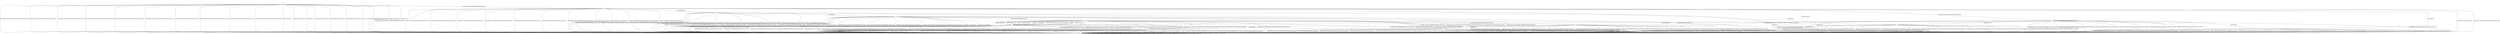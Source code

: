 digraph "" {
	graph [configurations="0.9.7-TLS10|0.9.7e-TLS10|0.9.8l-TLS10|0.9.8s-TLS10|0.9.8u-TLS10|0.9.8y-TLS10|0.9.8za-TLS10|0.9.8zb-TLS10|1.0.0p-TLS10|1.0.1-TLS11|\
1.0.1d-TLS11|1.0.1k-TLS10|1.0.2-TLS10|1.0.2m-TLS10|1.1.0-TLS10|1.1.1-TLS10"];
	node [label="\N"];
	__start0	[feature=True,
		label="",
		shape=none];
	b	[feature=True];
	__start0 -> b	[key=0];
	c	[feature="0.9.7-TLS10|0.9.7e-TLS10|0.9.8l-TLS10|0.9.8s-TLS10|0.9.8u-TLS10|0.9.8y-TLS10|0.9.8za-TLS10|0.9.8zb-TLS10|1.0.0p-TLS10|1.0.1-TLS11|\
1.0.1d-TLS11|1.0.1k-TLS10|1.0.2-TLS10|1.0.2m-TLS10|1.1.0-TLS10|1.1.1-TLS10"];
	b -> c	[key=0,
		feature="1.1.0-TLS10|1.1.1-TLS10",
		label="AlertWarningCloseNotify / ALERT_FATAL_UNEXPECTED_MESSAGE|ConnectionClosed"];
	b -> c	[key=1,
		feature="1.1.0-TLS10|1.1.1-TLS10",
		label="ApplicationData / ALERT_FATAL_UNEXPECTED_MESSAGE|ConnectionClosed"];
	b -> c	[key=2,
		feature="1.1.0-TLS10|1.1.1-TLS10",
		label="ChangeCipherSpec / ALERT_FATAL_UNEXPECTED_MESSAGE|ConnectionClosed"];
	b -> c	[key=3,
		feature="1.1.0-TLS10|1.1.1-TLS10",
		label="DHClientKeyExchange / ALERT_FATAL_UNEXPECTED_MESSAGE|ConnectionClosed"];
	b -> c	[key=4,
		feature="1.1.0-TLS10|1.1.1-TLS10",
		label="DHEServerKeyExchange / ALERT_FATAL_UNEXPECTED_MESSAGE|ConnectionClosed"];
	b -> c	[key=5,
		feature="1.1.0-TLS10|1.1.1-TLS10",
		label="ECDHClientKeyExchange / ALERT_FATAL_UNEXPECTED_MESSAGE|ConnectionClosed"];
	b -> c	[key=6,
		feature="1.1.0-TLS10|1.1.1-TLS10",
		label="Finished / ALERT_FATAL_UNEXPECTED_MESSAGE|ConnectionClosed"];
	b -> c	[key=7,
		feature="1.1.0-TLS10|1.1.1-TLS10",
		label="RSAClientKeyExchange / ALERT_FATAL_UNEXPECTED_MESSAGE|ConnectionClosed"];
	b -> c	[key=8,
		feature="1.1.0-TLS10|1.1.1-TLS10",
		label="ServerHello / ALERT_FATAL_UNEXPECTED_MESSAGE|ConnectionClosed"];
	b -> c	[key=9,
		feature="1.1.0-TLS10|1.1.1-TLS10",
		label="ServerHelloDone / ALERT_FATAL_UNEXPECTED_MESSAGE|ConnectionClosed"];
	b -> c	[key=10,
		feature="0.9.7-TLS10|0.9.7e-TLS10|0.9.8l-TLS10|0.9.8s-TLS10|0.9.8u-TLS10|0.9.8y-TLS10|0.9.8za-TLS10|0.9.8zb-TLS10|1.0.0p-TLS10|1.0.1-TLS11|\
1.0.1d-TLS11|1.0.1k-TLS10|1.0.2-TLS10|1.0.2m-TLS10",
		label="AlertWarningCloseNotify / -"];
	b -> c	[key=11,
		feature="0.9.7-TLS10|0.9.7e-TLS10|0.9.8l-TLS10|0.9.8s-TLS10|0.9.8u-TLS10|0.9.8y-TLS10|0.9.8za-TLS10|0.9.8zb-TLS10|1.0.0p-TLS10|1.0.1-TLS11|\
1.0.1d-TLS11|1.0.1k-TLS10|1.0.2-TLS10|1.0.2m-TLS10",
		label="ApplicationData / ConnectionClosed"];
	b -> c	[key=12,
		feature="0.9.7-TLS10|0.9.7e-TLS10|0.9.8l-TLS10|0.9.8s-TLS10|0.9.8u-TLS10|0.9.8y-TLS10|0.9.8za-TLS10|0.9.8zb-TLS10|1.0.0p-TLS10|1.0.1-TLS11|\
1.0.1d-TLS11|1.0.1k-TLS10|1.0.2-TLS10|1.0.2m-TLS10",
		label="ChangeCipherSpec / -"];
	b -> c	[key=13,
		feature="0.9.7-TLS10|0.9.7e-TLS10|0.9.8l-TLS10|0.9.8s-TLS10|0.9.8u-TLS10|0.9.8y-TLS10|0.9.8za-TLS10|0.9.8zb-TLS10|1.0.0p-TLS10|1.0.1-TLS11|\
1.0.1d-TLS11|1.0.1k-TLS10|1.0.2-TLS10|1.0.2m-TLS10",
		label="DHClientKeyExchange / ConnectionClosed"];
	b -> c	[key=14,
		feature="0.9.7-TLS10|0.9.7e-TLS10|0.9.8l-TLS10|0.9.8s-TLS10|0.9.8u-TLS10|0.9.8y-TLS10|0.9.8za-TLS10|0.9.8zb-TLS10|1.0.0p-TLS10|1.0.1-TLS11|\
1.0.1d-TLS11|1.0.1k-TLS10|1.0.2-TLS10|1.0.2m-TLS10",
		label="DHEServerKeyExchange / ConnectionClosed"];
	b -> c	[key=15,
		feature="0.9.7-TLS10|0.9.7e-TLS10|0.9.8l-TLS10|0.9.8s-TLS10|0.9.8u-TLS10|0.9.8y-TLS10|0.9.8za-TLS10|0.9.8zb-TLS10|1.0.0p-TLS10|1.0.1-TLS11|\
1.0.1d-TLS11|1.0.1k-TLS10|1.0.2-TLS10|1.0.2m-TLS10",
		label="ECDHClientKeyExchange / ConnectionClosed"];
	b -> c	[key=16,
		feature="0.9.7-TLS10|0.9.7e-TLS10|0.9.8l-TLS10|0.9.8s-TLS10|0.9.8u-TLS10|0.9.8y-TLS10|0.9.8za-TLS10|0.9.8zb-TLS10|1.0.0p-TLS10|1.0.1-TLS11|\
1.0.1d-TLS11|1.0.1k-TLS10|1.0.2-TLS10|1.0.2m-TLS10",
		label="Finished / ConnectionClosed"];
	b -> c	[key=17,
		feature="0.9.7-TLS10|0.9.7e-TLS10|0.9.8l-TLS10|0.9.8s-TLS10|0.9.8u-TLS10|0.9.8y-TLS10|0.9.8za-TLS10|0.9.8zb-TLS10|1.0.0p-TLS10|1.0.1-TLS11|\
1.0.1d-TLS11|1.0.1k-TLS10|1.0.2-TLS10|1.0.2m-TLS10",
		label="RSAClientKeyExchange / ConnectionClosed"];
	b -> c	[key=18,
		feature="0.9.7-TLS10|0.9.7e-TLS10|0.9.8l-TLS10|0.9.8s-TLS10|0.9.8u-TLS10|0.9.8y-TLS10|0.9.8za-TLS10|0.9.8zb-TLS10|1.0.0p-TLS10|1.0.1-TLS11|\
1.0.1d-TLS11|1.0.1k-TLS10|1.0.2-TLS10|1.0.2m-TLS10",
		label="ServerHello / ConnectionClosed"];
	b -> c	[key=19,
		feature="0.9.7-TLS10|0.9.7e-TLS10|0.9.8l-TLS10|0.9.8s-TLS10|0.9.8u-TLS10|0.9.8y-TLS10|0.9.8za-TLS10|0.9.8zb-TLS10|1.0.0p-TLS10|1.0.1-TLS11|\
1.0.1d-TLS11|1.0.1k-TLS10|1.0.2-TLS10|1.0.2m-TLS10",
		label="ServerHelloDone / -"];
	d	[feature="0.9.7-TLS10|0.9.7e-TLS10|0.9.8l-TLS10|0.9.8s-TLS10|0.9.8u-TLS10|0.9.8y-TLS10|0.9.8za-TLS10|0.9.8zb-TLS10|1.0.0p-TLS10|1.0.1-TLS11|\
1.0.1d-TLS11|1.0.1k-TLS10|1.0.2-TLS10|1.0.2m-TLS10|1.1.0-TLS10|1.1.1-TLS10"];
	b -> d	[key=0,
		feature="0.9.7-TLS10|0.9.7e-TLS10|0.9.8l-TLS10|0.9.8s-TLS10|0.9.8u-TLS10|0.9.8y-TLS10|0.9.8za-TLS10|0.9.8zb-TLS10|1.0.0p-TLS10|1.0.1-TLS11|\
1.0.1d-TLS11|1.0.1k-TLS10|1.0.2-TLS10|1.0.2m-TLS10|1.1.0-TLS10|1.1.1-TLS10",
		label="ClientHello / SERVER_HELLO|CERTIFICATE|SERVER_HELLO_DONE"];
	c -> c	[key=0,
		feature="0.9.7-TLS10|0.9.7e-TLS10|0.9.8l-TLS10|0.9.8s-TLS10|0.9.8u-TLS10|0.9.8y-TLS10|0.9.8za-TLS10|0.9.8zb-TLS10|1.0.0p-TLS10|1.0.1-TLS11|\
1.0.1d-TLS11|1.0.1k-TLS10|1.0.2-TLS10|1.0.2m-TLS10|1.1.0-TLS10|1.1.1-TLS10",
		label="AlertWarningCloseNotify / ConnectionClosed"];
	c -> c	[key=1,
		feature="0.9.7-TLS10|0.9.7e-TLS10|0.9.8l-TLS10|0.9.8s-TLS10|0.9.8u-TLS10|0.9.8y-TLS10|0.9.8za-TLS10|0.9.8zb-TLS10|1.0.0p-TLS10|1.0.1-TLS11|\
1.0.1d-TLS11|1.0.1k-TLS10|1.0.2-TLS10|1.0.2m-TLS10|1.1.0-TLS10|1.1.1-TLS10",
		label="ApplicationData / ConnectionClosed"];
	c -> c	[key=2,
		feature="0.9.7-TLS10|0.9.7e-TLS10|0.9.8l-TLS10|0.9.8s-TLS10|0.9.8u-TLS10|0.9.8y-TLS10|0.9.8za-TLS10|0.9.8zb-TLS10|1.0.0p-TLS10|1.0.1-TLS11|\
1.0.1d-TLS11|1.0.1k-TLS10|1.0.2-TLS10|1.0.2m-TLS10|1.1.0-TLS10|1.1.1-TLS10",
		label="ChangeCipherSpec / ConnectionClosed"];
	c -> c	[key=3,
		feature="0.9.7-TLS10|0.9.7e-TLS10|0.9.8l-TLS10|0.9.8s-TLS10|0.9.8u-TLS10|0.9.8y-TLS10|0.9.8za-TLS10|0.9.8zb-TLS10|1.0.0p-TLS10|1.0.1-TLS11|\
1.0.1d-TLS11|1.0.1k-TLS10|1.0.2-TLS10|1.0.2m-TLS10|1.1.0-TLS10|1.1.1-TLS10",
		label="ClientHello / ConnectionClosed"];
	c -> c	[key=4,
		feature="0.9.7-TLS10|0.9.7e-TLS10|0.9.8l-TLS10|0.9.8s-TLS10|0.9.8u-TLS10|0.9.8y-TLS10|0.9.8za-TLS10|0.9.8zb-TLS10|1.0.0p-TLS10|1.0.1-TLS11|\
1.0.1d-TLS11|1.0.1k-TLS10|1.0.2-TLS10|1.0.2m-TLS10|1.1.0-TLS10|1.1.1-TLS10",
		label="DHClientKeyExchange / ConnectionClosed"];
	c -> c	[key=5,
		feature="0.9.7-TLS10|0.9.7e-TLS10|0.9.8l-TLS10|0.9.8s-TLS10|0.9.8u-TLS10|0.9.8y-TLS10|0.9.8za-TLS10|0.9.8zb-TLS10|1.0.0p-TLS10|1.0.1-TLS11|\
1.0.1d-TLS11|1.0.1k-TLS10|1.0.2-TLS10|1.0.2m-TLS10|1.1.0-TLS10|1.1.1-TLS10",
		label="DHEServerKeyExchange / ConnectionClosed"];
	c -> c	[key=6,
		feature="0.9.7-TLS10|0.9.7e-TLS10|0.9.8l-TLS10|0.9.8s-TLS10|0.9.8u-TLS10|0.9.8y-TLS10|0.9.8za-TLS10|0.9.8zb-TLS10|1.0.0p-TLS10|1.0.1-TLS11|\
1.0.1d-TLS11|1.0.1k-TLS10|1.0.2-TLS10|1.0.2m-TLS10|1.1.0-TLS10|1.1.1-TLS10",
		label="ECDHClientKeyExchange / ConnectionClosed"];
	c -> c	[key=7,
		feature="0.9.7-TLS10|0.9.7e-TLS10|0.9.8l-TLS10|0.9.8s-TLS10|0.9.8u-TLS10|0.9.8y-TLS10|0.9.8za-TLS10|0.9.8zb-TLS10|1.0.0p-TLS10|1.0.1-TLS11|\
1.0.1d-TLS11|1.0.1k-TLS10|1.0.2-TLS10|1.0.2m-TLS10|1.1.0-TLS10|1.1.1-TLS10",
		label="Finished / ConnectionClosed"];
	c -> c	[key=8,
		feature="0.9.7-TLS10|0.9.7e-TLS10|0.9.8l-TLS10|0.9.8s-TLS10|0.9.8u-TLS10|0.9.8y-TLS10|0.9.8za-TLS10|0.9.8zb-TLS10|1.0.0p-TLS10|1.0.1-TLS11|\
1.0.1d-TLS11|1.0.1k-TLS10|1.0.2-TLS10|1.0.2m-TLS10|1.1.0-TLS10|1.1.1-TLS10",
		label="RSAClientKeyExchange / ConnectionClosed"];
	c -> c	[key=9,
		feature="0.9.7-TLS10|0.9.7e-TLS10|0.9.8l-TLS10|0.9.8s-TLS10|0.9.8u-TLS10|0.9.8y-TLS10|0.9.8za-TLS10|0.9.8zb-TLS10|1.0.0p-TLS10|1.0.1-TLS11|\
1.0.1d-TLS11|1.0.1k-TLS10|1.0.2-TLS10|1.0.2m-TLS10|1.1.0-TLS10|1.1.1-TLS10",
		label="ServerHello / ConnectionClosed"];
	c -> c	[key=10,
		feature="0.9.7-TLS10|0.9.7e-TLS10|0.9.8l-TLS10|0.9.8s-TLS10|0.9.8u-TLS10|0.9.8y-TLS10|0.9.8za-TLS10|0.9.8zb-TLS10|1.0.0p-TLS10|1.0.1-TLS11|\
1.0.1d-TLS11|1.0.1k-TLS10|1.0.2-TLS10|1.0.2m-TLS10|1.1.0-TLS10|1.1.1-TLS10",
		label="ServerHelloDone / ConnectionClosed"];
	d -> c	[key=0,
		feature="0.9.7-TLS10|0.9.7e-TLS10|0.9.8l-TLS10|0.9.8s-TLS10|0.9.8u-TLS10|0.9.8y-TLS10|0.9.8za-TLS10|0.9.8zb-TLS10|1.0.0p-TLS10|1.0.1-TLS11|\
1.0.1d-TLS11|1.0.1k-TLS10|1.0.2-TLS10|1.0.2m-TLS10|1.1.0-TLS10|1.1.1-TLS10",
		label="AlertWarningCloseNotify / ConnectionClosed"];
	d -> c	[key=1,
		feature="0.9.7-TLS10|0.9.7e-TLS10|0.9.8l-TLS10|0.9.8s-TLS10|0.9.8u-TLS10|0.9.8y-TLS10|0.9.8za-TLS10|0.9.8zb-TLS10|1.0.0p-TLS10|1.0.1-TLS11|\
1.0.1d-TLS11|1.0.1k-TLS10|1.0.2-TLS10|1.0.2m-TLS10|1.1.0-TLS10|1.1.1-TLS10",
		label="ApplicationData / ALERT_FATAL_UNEXPECTED_MESSAGE|ConnectionClosed"];
	d -> c	[key=2,
		feature="0.9.7-TLS10|0.9.7e-TLS10|0.9.8l-TLS10|0.9.8s-TLS10|0.9.8u-TLS10|0.9.8y-TLS10|0.9.8za-TLS10|0.9.8zb-TLS10|1.0.0p-TLS10|1.0.1-TLS11|\
1.0.1d-TLS11|1.0.1k-TLS10|1.0.2-TLS10|1.0.2m-TLS10|1.1.0-TLS10|1.1.1-TLS10",
		label="DHEServerKeyExchange / ALERT_FATAL_UNEXPECTED_MESSAGE|ConnectionClosed"];
	d -> c	[key=3,
		feature="0.9.7-TLS10|0.9.7e-TLS10|0.9.8l-TLS10|0.9.8s-TLS10|0.9.8u-TLS10|0.9.8y-TLS10|0.9.8za-TLS10|0.9.8zb-TLS10|1.0.0p-TLS10|1.0.1-TLS11|\
1.0.1d-TLS11|1.0.1k-TLS10|1.0.2-TLS10|1.0.2m-TLS10|1.1.0-TLS10|1.1.1-TLS10",
		label="Finished / ALERT_FATAL_UNEXPECTED_MESSAGE|ConnectionClosed"];
	d -> c	[key=4,
		feature="0.9.7-TLS10|0.9.7e-TLS10|0.9.8l-TLS10|0.9.8s-TLS10|0.9.8u-TLS10|0.9.8y-TLS10|0.9.8za-TLS10|0.9.8zb-TLS10|1.0.0p-TLS10|1.0.1-TLS11|\
1.0.1d-TLS11|1.0.1k-TLS10|1.0.2-TLS10|1.0.2m-TLS10|1.1.0-TLS10|1.1.1-TLS10",
		label="ServerHello / ALERT_FATAL_UNEXPECTED_MESSAGE|ConnectionClosed"];
	d -> c	[key=5,
		feature="0.9.7-TLS10|0.9.7e-TLS10|0.9.8l-TLS10|0.9.8s-TLS10|0.9.8u-TLS10|0.9.8y-TLS10|0.9.8za-TLS10|0.9.8zb-TLS10|1.0.0p-TLS10|1.0.1-TLS11|\
1.0.1d-TLS11|1.0.1k-TLS10|1.0.2-TLS10|1.0.2m-TLS10|1.1.0-TLS10|1.1.1-TLS10",
		label="ServerHelloDone / ALERT_FATAL_UNEXPECTED_MESSAGE|ConnectionClosed"];
	d -> c	[key=6,
		feature="0.9.8za-TLS10|0.9.8zb-TLS10|1.0.0p-TLS10|1.0.1k-TLS10|1.0.2-TLS10|1.0.2m-TLS10|1.1.0-TLS10|1.1.1-TLS10",
		label="ChangeCipherSpec / ALERT_FATAL_UNEXPECTED_MESSAGE|ConnectionClosed"];
	d -> c	[key=7,
		feature="1.0.0p-TLS10|1.0.1k-TLS10|1.0.2-TLS10|1.0.2m-TLS10|1.1.0-TLS10|1.1.1-TLS10",
		label="ECDHClientKeyExchange / ALERT_FATAL_DECODE_ERROR|ConnectionClosed"];
	d -> c	[key=8,
		feature="1.0.2-TLS10|1.0.2m-TLS10|1.1.0-TLS10|1.1.1-TLS10",
		label="ClientHello / ALERT_FATAL_UNEXPECTED_MESSAGE|ConnectionClosed"];
	d -> c	[key=9,
		feature="1.1.1-TLS10",
		label="DHClientKeyExchange / ALERT_FATAL_DECRYPT_ERROR|ConnectionClosed"];
	d -> c	[key=10,
		feature="1.0.2m-TLS10|1.1.0-TLS10",
		label="DHClientKeyExchange / ConnectionClosed"];
	d -> c	[key=11,
		feature="0.9.7-TLS10|0.9.7e-TLS10|0.9.8l-TLS10|0.9.8s-TLS10|0.9.8u-TLS10|0.9.8y-TLS10|0.9.8za-TLS10|0.9.8zb-TLS10|1.0.1-TLS11|1.0.1d-TLS11",
		label="ECDHClientKeyExchange / ConnectionClosed"];
	d -> c	[key=12,
		feature="0.9.8s-TLS10",
		label="ClientHello / SERVER_HELLO|CERTIFICATE|SERVER_HELLO_DONE|ConnectionClosed"];
	d -> c	[key=13,
		feature="0.9.8l-TLS10",
		label="ClientHello / ALERT_FATAL_HANDSHAKE_FAILURE|ConnectionClosed"];
	e	[feature="0.9.7-TLS10|0.9.7e-TLS10|0.9.8l-TLS10|0.9.8s-TLS10|0.9.8u-TLS10|0.9.8y-TLS10|0.9.8za-TLS10|0.9.8zb-TLS10|1.0.0p-TLS10|1.0.1-TLS11|\
1.0.1d-TLS11|1.0.1k-TLS10|1.0.2-TLS10|1.0.2m-TLS10|1.1.0-TLS10|1.1.1-TLS10"];
	d -> e	[key=0,
		feature="0.9.7-TLS10|0.9.7e-TLS10|0.9.8l-TLS10|0.9.8s-TLS10|0.9.8u-TLS10|0.9.8y-TLS10|0.9.8za-TLS10|0.9.8zb-TLS10|1.0.0p-TLS10|1.0.1-TLS11|\
1.0.1d-TLS11|1.0.1k-TLS10|1.0.2-TLS10|1.0.2m-TLS10|1.1.0-TLS10|1.1.1-TLS10",
		label="RSAClientKeyExchange / -"];
	j	[feature="0.9.8l-TLS10|0.9.7e-TLS10|1.0.0p-TLS10|0.9.8za-TLS10|0.9.8zb-TLS10|1.0.2-TLS10|0.9.7-TLS10|0.9.8s-TLS10|1.0.1d-TLS11|1.0.1k-TLS10|\
1.0.1-TLS11|0.9.8u-TLS10|0.9.8y-TLS10"];
	d -> j	[key=0,
		feature="0.9.7-TLS10|0.9.7e-TLS10|0.9.8l-TLS10|0.9.8s-TLS10|0.9.8u-TLS10|0.9.8y-TLS10|0.9.8za-TLS10|0.9.8zb-TLS10|1.0.0p-TLS10|1.0.1-TLS11|\
1.0.1d-TLS11|1.0.1k-TLS10|1.0.2-TLS10",
		label="DHClientKeyExchange / -"];
	k	[feature="0.9.8l-TLS10|0.9.7e-TLS10|1.0.0p-TLS10|0.9.8za-TLS10|0.9.8zb-TLS10|1.0.2-TLS10|0.9.7-TLS10|0.9.8s-TLS10|1.0.1d-TLS11|1.0.1k-TLS10|\
1.0.1-TLS11|0.9.8u-TLS10|0.9.8y-TLS10"];
	d -> k	[key=0,
		feature="1.0.1-TLS11",
		label="ChangeCipherSpec / -"];
	l	[feature="0.9.7e-TLS10|0.9.7-TLS10|1.0.0p-TLS10|0.9.8za-TLS10|0.9.8zb-TLS10|1.0.1d-TLS11|1.0.1k-TLS10|1.0.1-TLS11|0.9.8u-TLS10|0.9.8y-TLS10"];
	d -> l	[key=0,
		feature="0.9.7-TLS10|0.9.7e-TLS10|0.9.8u-TLS10|0.9.8y-TLS10|0.9.8za-TLS10|0.9.8zb-TLS10|1.0.0p-TLS10|1.0.1-TLS11|1.0.1d-TLS11|1.0.1k-TLS10",
		label="ClientHello / SERVER_HELLO|CERTIFICATE|SERVER_HELLO_DONE"];
	m	[feature="0.9.8l-TLS10|0.9.7e-TLS10|0.9.7-TLS10|0.9.8s-TLS10|1.0.1d-TLS11|0.9.8u-TLS10|0.9.8y-TLS10"];
	d -> m	[key=0,
		feature="0.9.7-TLS10|0.9.7e-TLS10|0.9.8l-TLS10|0.9.8s-TLS10|0.9.8u-TLS10|0.9.8y-TLS10|1.0.1d-TLS11",
		label="ChangeCipherSpec / -"];
	e -> c	[key=0,
		feature="0.9.7-TLS10|0.9.7e-TLS10|0.9.8l-TLS10|0.9.8s-TLS10|0.9.8u-TLS10|0.9.8y-TLS10|0.9.8za-TLS10|0.9.8zb-TLS10|1.0.0p-TLS10|1.0.1-TLS11|\
1.0.1d-TLS11|1.0.1k-TLS10|1.0.2-TLS10|1.0.2m-TLS10|1.1.0-TLS10|1.1.1-TLS10",
		label="AlertWarningCloseNotify / ConnectionClosed"];
	e -> c	[key=1,
		feature="0.9.7-TLS10|0.9.7e-TLS10|0.9.8l-TLS10|0.9.8s-TLS10|0.9.8u-TLS10|0.9.8y-TLS10|0.9.8za-TLS10|0.9.8zb-TLS10|1.0.0p-TLS10|1.0.1-TLS11|\
1.0.1d-TLS11|1.0.1k-TLS10|1.0.2-TLS10|1.0.2m-TLS10|1.1.0-TLS10|1.1.1-TLS10",
		label="ApplicationData / ALERT_FATAL_UNEXPECTED_MESSAGE|ConnectionClosed"];
	e -> c	[key=2,
		feature="0.9.7-TLS10|0.9.7e-TLS10|0.9.8l-TLS10|0.9.8s-TLS10|0.9.8u-TLS10|0.9.8y-TLS10|0.9.8za-TLS10|0.9.8zb-TLS10|1.0.0p-TLS10|1.0.1-TLS11|\
1.0.1d-TLS11|1.0.1k-TLS10|1.0.2-TLS10|1.0.2m-TLS10|1.1.0-TLS10|1.1.1-TLS10",
		label="ClientHello / ALERT_FATAL_UNEXPECTED_MESSAGE|ConnectionClosed"];
	e -> c	[key=3,
		feature="0.9.7-TLS10|0.9.7e-TLS10|0.9.8l-TLS10|0.9.8s-TLS10|0.9.8u-TLS10|0.9.8y-TLS10|0.9.8za-TLS10|0.9.8zb-TLS10|1.0.0p-TLS10|1.0.1-TLS11|\
1.0.1d-TLS11|1.0.1k-TLS10|1.0.2-TLS10|1.0.2m-TLS10|1.1.0-TLS10|1.1.1-TLS10",
		label="DHClientKeyExchange / ALERT_FATAL_UNEXPECTED_MESSAGE|ConnectionClosed"];
	e -> c	[key=4,
		feature="0.9.7-TLS10|0.9.7e-TLS10|0.9.8l-TLS10|0.9.8s-TLS10|0.9.8u-TLS10|0.9.8y-TLS10|0.9.8za-TLS10|0.9.8zb-TLS10|1.0.0p-TLS10|1.0.1-TLS11|\
1.0.1d-TLS11|1.0.1k-TLS10|1.0.2-TLS10|1.0.2m-TLS10|1.1.0-TLS10|1.1.1-TLS10",
		label="ECDHClientKeyExchange / ALERT_FATAL_UNEXPECTED_MESSAGE|ConnectionClosed"];
	e -> c	[key=5,
		feature="0.9.7-TLS10|0.9.7e-TLS10|0.9.8l-TLS10|0.9.8s-TLS10|0.9.8u-TLS10|0.9.8y-TLS10|0.9.8za-TLS10|0.9.8zb-TLS10|1.0.0p-TLS10|1.0.1-TLS11|\
1.0.1d-TLS11|1.0.1k-TLS10|1.0.2-TLS10|1.0.2m-TLS10|1.1.0-TLS10|1.1.1-TLS10",
		label="Finished / ALERT_FATAL_UNEXPECTED_MESSAGE|ConnectionClosed"];
	e -> c	[key=6,
		feature="0.9.7-TLS10|0.9.7e-TLS10|0.9.8l-TLS10|0.9.8s-TLS10|0.9.8u-TLS10|0.9.8y-TLS10|0.9.8za-TLS10|0.9.8zb-TLS10|1.0.0p-TLS10|1.0.1-TLS11|\
1.0.1d-TLS11|1.0.1k-TLS10|1.0.2-TLS10|1.0.2m-TLS10|1.1.0-TLS10|1.1.1-TLS10",
		label="RSAClientKeyExchange / ALERT_FATAL_UNEXPECTED_MESSAGE|ConnectionClosed"];
	e -> c	[key=7,
		feature="0.9.7-TLS10|0.9.7e-TLS10|0.9.8l-TLS10|0.9.8s-TLS10|0.9.8u-TLS10|0.9.8y-TLS10|0.9.8za-TLS10|0.9.8zb-TLS10|1.0.0p-TLS10|1.0.1-TLS11|\
1.0.1d-TLS11|1.0.1k-TLS10|1.0.2-TLS10|1.0.2m-TLS10|1.1.0-TLS10|1.1.1-TLS10",
		label="ServerHello / ALERT_FATAL_UNEXPECTED_MESSAGE|ConnectionClosed"];
	e -> c	[key=8,
		feature="0.9.7-TLS10|0.9.7e-TLS10|0.9.8l-TLS10|0.9.8s-TLS10|0.9.8u-TLS10|0.9.8y-TLS10|0.9.8za-TLS10|0.9.8zb-TLS10|1.0.0p-TLS10|1.0.1-TLS11|\
1.0.1d-TLS11|1.0.1k-TLS10|1.0.2-TLS10|1.0.2m-TLS10|1.1.0-TLS10|1.1.1-TLS10",
		label="ServerHelloDone / ALERT_FATAL_UNEXPECTED_MESSAGE|ConnectionClosed"];
	e -> c	[key=9,
		feature="0.9.8zb-TLS10|1.0.0p-TLS10|1.0.1k-TLS10|1.0.2-TLS10|1.0.2m-TLS10|1.1.0-TLS10|1.1.1-TLS10",
		label="DHEServerKeyExchange / ALERT_FATAL_UNEXPECTED_MESSAGE|ConnectionClosed"];
	e -> c	[key=10,
		feature="0.9.7-TLS10|0.9.7e-TLS10|0.9.8l-TLS10|0.9.8s-TLS10|0.9.8u-TLS10|0.9.8y-TLS10|0.9.8za-TLS10|1.0.1-TLS11|1.0.1d-TLS11",
		label="DHEServerKeyExchange / ALERT_FATAL_ILLEGAL_PARAMETER|ConnectionClosed"];
	f	[feature="0.9.7-TLS10|0.9.7e-TLS10|0.9.8l-TLS10|0.9.8s-TLS10|0.9.8u-TLS10|0.9.8y-TLS10|0.9.8za-TLS10|0.9.8zb-TLS10|1.0.0p-TLS10|1.0.1-TLS11|\
1.0.1d-TLS11|1.0.1k-TLS10|1.0.2-TLS10|1.0.2m-TLS10|1.1.0-TLS10|1.1.1-TLS10"];
	e -> f	[key=0,
		feature="0.9.7-TLS10|0.9.7e-TLS10|0.9.8l-TLS10|0.9.8s-TLS10|0.9.8u-TLS10|0.9.8y-TLS10|0.9.8za-TLS10|0.9.8zb-TLS10|1.0.0p-TLS10|1.0.1-TLS11|\
1.0.1d-TLS11|1.0.1k-TLS10|1.0.2-TLS10|1.0.2m-TLS10|1.1.0-TLS10|1.1.1-TLS10",
		label="ChangeCipherSpec / -"];
	f -> c	[key=0,
		feature="0.9.7-TLS10|0.9.7e-TLS10|0.9.8l-TLS10|0.9.8s-TLS10|0.9.8u-TLS10|0.9.8y-TLS10|0.9.8za-TLS10|0.9.8zb-TLS10|1.0.0p-TLS10|1.0.1-TLS11|\
1.0.1d-TLS11|1.0.1k-TLS10|1.0.2-TLS10|1.0.2m-TLS10|1.1.0-TLS10|1.1.1-TLS10",
		label="ClientHello / ALERT_FATAL_UNEXPECTED_MESSAGE|ConnectionClosed"];
	f -> c	[key=1,
		feature="0.9.7-TLS10|0.9.7e-TLS10|0.9.8l-TLS10|0.9.8s-TLS10|0.9.8u-TLS10|0.9.8y-TLS10|0.9.8za-TLS10|0.9.8zb-TLS10|1.0.0p-TLS10|1.0.1-TLS11|\
1.0.1d-TLS11|1.0.1k-TLS10|1.0.2-TLS10|1.0.2m-TLS10|1.1.0-TLS10|1.1.1-TLS10",
		label="DHClientKeyExchange / ALERT_FATAL_UNEXPECTED_MESSAGE|ConnectionClosed"];
	f -> c	[key=2,
		feature="0.9.7-TLS10|0.9.7e-TLS10|0.9.8l-TLS10|0.9.8s-TLS10|0.9.8u-TLS10|0.9.8y-TLS10|0.9.8za-TLS10|0.9.8zb-TLS10|1.0.0p-TLS10|1.0.1-TLS11|\
1.0.1d-TLS11|1.0.1k-TLS10|1.0.2-TLS10|1.0.2m-TLS10|1.1.0-TLS10|1.1.1-TLS10",
		label="ECDHClientKeyExchange / ALERT_FATAL_UNEXPECTED_MESSAGE|ConnectionClosed"];
	f -> c	[key=3,
		feature="0.9.7-TLS10|0.9.7e-TLS10|0.9.8l-TLS10|0.9.8s-TLS10|0.9.8u-TLS10|0.9.8y-TLS10|0.9.8za-TLS10|0.9.8zb-TLS10|1.0.0p-TLS10|1.0.1-TLS11|\
1.0.1d-TLS11|1.0.1k-TLS10|1.0.2-TLS10|1.0.2m-TLS10|1.1.0-TLS10|1.1.1-TLS10",
		label="RSAClientKeyExchange / ALERT_FATAL_UNEXPECTED_MESSAGE|ConnectionClosed"];
	f -> c	[key=4,
		feature="0.9.7-TLS10|0.9.7e-TLS10|0.9.8l-TLS10|0.9.8s-TLS10|0.9.8u-TLS10|0.9.8y-TLS10|0.9.8za-TLS10|0.9.8zb-TLS10|1.0.0p-TLS10|1.0.1-TLS11|\
1.0.1d-TLS11|1.0.1k-TLS10|1.0.2-TLS10|1.0.2m-TLS10|1.1.0-TLS10|1.1.1-TLS10",
		label="ServerHello / ALERT_FATAL_UNEXPECTED_MESSAGE|ConnectionClosed"];
	f -> c	[key=5,
		feature="0.9.7e-TLS10|0.9.8l-TLS10|0.9.8s-TLS10|0.9.8u-TLS10|0.9.8y-TLS10|0.9.8za-TLS10|0.9.8zb-TLS10|1.0.0p-TLS10|1.0.1-TLS11|1.0.1d-TLS11|\
1.0.1k-TLS10|1.0.2-TLS10|1.0.2m-TLS10|1.1.0-TLS10|1.1.1-TLS10",
		label="ApplicationData / ALERT_FATAL_UNEXPECTED_MESSAGE|ConnectionClosed"];
	f -> c	[key=6,
		feature="0.9.7-TLS10|0.9.7e-TLS10|0.9.8l-TLS10|0.9.8s-TLS10|0.9.8u-TLS10|0.9.8y-TLS10|0.9.8za-TLS10|0.9.8zb-TLS10|1.0.0p-TLS10|1.0.1-TLS11|\
1.0.1k-TLS10|1.0.2-TLS10|1.0.2m-TLS10|1.1.0-TLS10|1.1.1-TLS10",
		label="ServerHelloDone / ALERT_FATAL_UNEXPECTED_MESSAGE|ConnectionClosed"];
	f -> c	[key=7,
		feature="0.9.7e-TLS10|0.9.8l-TLS10|0.9.8s-TLS10|0.9.8u-TLS10|0.9.8y-TLS10|0.9.8za-TLS10|0.9.8zb-TLS10|1.0.0p-TLS10|1.0.1-TLS11|1.0.1k-TLS10|\
1.0.2-TLS10|1.0.2m-TLS10|1.1.0-TLS10|1.1.1-TLS10",
		label="AlertWarningCloseNotify / ALERT_FATAL_UNEXPECTED_MESSAGE|ConnectionClosed"];
	f -> c	[key=8,
		feature="0.9.7e-TLS10|0.9.8l-TLS10|0.9.8s-TLS10|0.9.8u-TLS10|0.9.8y-TLS10|0.9.8za-TLS10|0.9.8zb-TLS10|1.0.0p-TLS10|1.0.1-TLS11|1.0.1k-TLS10|\
1.0.2-TLS10|1.0.2m-TLS10|1.1.0-TLS10|1.1.1-TLS10",
		label="ChangeCipherSpec / ALERT_FATAL_UNEXPECTED_MESSAGE|ConnectionClosed"];
	f -> c	[key=9,
		feature="0.9.8zb-TLS10|1.0.0p-TLS10|1.0.1k-TLS10|1.0.2-TLS10|1.0.2m-TLS10|1.1.0-TLS10|1.1.1-TLS10",
		label="DHEServerKeyExchange / ALERT_FATAL_UNEXPECTED_MESSAGE|ConnectionClosed"];
	f -> c	[key=10,
		feature="0.9.7-TLS10|0.9.7e-TLS10|0.9.8l-TLS10|0.9.8s-TLS10|0.9.8u-TLS10|0.9.8y-TLS10|0.9.8za-TLS10|1.0.1-TLS11|1.0.1d-TLS11",
		label="DHEServerKeyExchange / ALERT_FATAL_ILLEGAL_PARAMETER|ConnectionClosed"];
	f -> c	[key=11,
		feature="1.0.1d-TLS11",
		label="AlertWarningCloseNotify / ALERT_FATAL_BAD_RECORD_MAC|ConnectionClosed"];
	f -> c	[key=12,
		feature="1.0.1d-TLS11",
		label="ChangeCipherSpec / ALERT_FATAL_BAD_RECORD_MAC|ConnectionClosed"];
	f -> c	[key=13,
		feature="1.0.1d-TLS11",
		label="ServerHelloDone / ALERT_FATAL_BAD_RECORD_MAC|ConnectionClosed"];
	f -> c	[key=14,
		feature="0.9.7-TLS10",
		label="AlertWarningCloseNotify / ConnectionClosed"];
	f -> c	[key=15,
		feature="0.9.7-TLS10",
		label="ApplicationData / ConnectionClosed"];
	f -> c	[key=16,
		feature="0.9.7-TLS10",
		label="ChangeCipherSpec / ConnectionClosed"];
	g	[feature="0.9.7-TLS10|0.9.7e-TLS10|0.9.8l-TLS10|0.9.8s-TLS10|0.9.8u-TLS10|0.9.8y-TLS10|0.9.8za-TLS10|0.9.8zb-TLS10|1.0.0p-TLS10|1.0.1-TLS11|\
1.0.1d-TLS11|1.0.1k-TLS10|1.0.2-TLS10|1.0.2m-TLS10|1.1.0-TLS10|1.1.1-TLS10"];
	f -> g	[key=0,
		feature="0.9.7-TLS10|0.9.7e-TLS10|0.9.8l-TLS10|0.9.8s-TLS10|0.9.8u-TLS10|0.9.8y-TLS10|0.9.8za-TLS10|0.9.8zb-TLS10|1.0.0p-TLS10|1.0.1-TLS11|\
1.0.1d-TLS11|1.0.1k-TLS10|1.0.2-TLS10|1.0.2m-TLS10|1.1.0-TLS10|1.1.1-TLS10",
		label="Finished / CHANGE_CIPHER_SPEC|FINISHED"];
	g -> c	[key=0,
		feature="0.9.7-TLS10|0.9.7e-TLS10|0.9.8l-TLS10|0.9.8s-TLS10|0.9.8u-TLS10|0.9.8y-TLS10|0.9.8za-TLS10|0.9.8zb-TLS10|1.0.0p-TLS10|1.0.1-TLS11|\
1.0.1d-TLS11|1.0.1k-TLS10|1.0.2-TLS10|1.0.2m-TLS10|1.1.0-TLS10|1.1.1-TLS10",
		label="ApplicationData / APPLICATION|ConnectionClosed"];
	g -> c	[key=1,
		feature="0.9.7-TLS10|0.9.7e-TLS10|0.9.8s-TLS10|0.9.8u-TLS10|0.9.8y-TLS10|0.9.8za-TLS10|0.9.8zb-TLS10|1.0.0p-TLS10|1.0.1-TLS11|1.0.1d-TLS11|\
1.0.1k-TLS10|1.0.2-TLS10|1.0.2m-TLS10|1.1.0-TLS10|1.1.1-TLS10",
		label="DHClientKeyExchange / ALERT_FATAL_UNEXPECTED_MESSAGE|ConnectionClosed"];
	g -> c	[key=2,
		feature="0.9.7-TLS10|0.9.7e-TLS10|0.9.8s-TLS10|0.9.8u-TLS10|0.9.8y-TLS10|0.9.8za-TLS10|0.9.8zb-TLS10|1.0.0p-TLS10|1.0.1-TLS11|1.0.1d-TLS11|\
1.0.1k-TLS10|1.0.2-TLS10|1.0.2m-TLS10|1.1.0-TLS10|1.1.1-TLS10",
		label="DHEServerKeyExchange / ALERT_FATAL_UNEXPECTED_MESSAGE|ConnectionClosed"];
	g -> c	[key=3,
		feature="0.9.7-TLS10|0.9.7e-TLS10|0.9.8s-TLS10|0.9.8u-TLS10|0.9.8y-TLS10|0.9.8za-TLS10|0.9.8zb-TLS10|1.0.0p-TLS10|1.0.1-TLS11|1.0.1d-TLS11|\
1.0.1k-TLS10|1.0.2-TLS10|1.0.2m-TLS10|1.1.0-TLS10|1.1.1-TLS10",
		label="ECDHClientKeyExchange / ALERT_FATAL_UNEXPECTED_MESSAGE|ConnectionClosed"];
	g -> c	[key=4,
		feature="0.9.7-TLS10|0.9.7e-TLS10|0.9.8s-TLS10|0.9.8u-TLS10|0.9.8y-TLS10|0.9.8za-TLS10|0.9.8zb-TLS10|1.0.0p-TLS10|1.0.1-TLS11|1.0.1d-TLS11|\
1.0.1k-TLS10|1.0.2-TLS10|1.0.2m-TLS10|1.1.0-TLS10|1.1.1-TLS10",
		label="Finished / ALERT_FATAL_UNEXPECTED_MESSAGE|ConnectionClosed"];
	g -> c	[key=5,
		feature="0.9.7-TLS10|0.9.7e-TLS10|0.9.8s-TLS10|0.9.8u-TLS10|0.9.8y-TLS10|0.9.8za-TLS10|0.9.8zb-TLS10|1.0.0p-TLS10|1.0.1-TLS11|1.0.1d-TLS11|\
1.0.1k-TLS10|1.0.2-TLS10|1.0.2m-TLS10|1.1.0-TLS10|1.1.1-TLS10",
		label="RSAClientKeyExchange / ALERT_FATAL_UNEXPECTED_MESSAGE|ConnectionClosed"];
	g -> c	[key=6,
		feature="0.9.7-TLS10|0.9.7e-TLS10|0.9.8s-TLS10|0.9.8u-TLS10|0.9.8y-TLS10|0.9.8za-TLS10|0.9.8zb-TLS10|1.0.0p-TLS10|1.0.1-TLS11|1.0.1d-TLS11|\
1.0.1k-TLS10|1.0.2-TLS10|1.0.2m-TLS10|1.1.0-TLS10|1.1.1-TLS10",
		label="ServerHello / ALERT_FATAL_UNEXPECTED_MESSAGE|ConnectionClosed"];
	g -> c	[key=7,
		feature="0.9.7-TLS10|0.9.7e-TLS10|0.9.8l-TLS10|0.9.8s-TLS10|0.9.8u-TLS10|0.9.8y-TLS10|0.9.8za-TLS10|0.9.8zb-TLS10|1.0.0p-TLS10|1.0.1-TLS11|\
1.0.1k-TLS10|1.0.2-TLS10|1.0.2m-TLS10|1.1.0-TLS10|1.1.1-TLS10",
		label="AlertWarningCloseNotify / ConnectionClosed"];
	g -> c	[key=8,
		feature="0.9.7-TLS10|0.9.7e-TLS10|0.9.8s-TLS10|0.9.8u-TLS10|0.9.8y-TLS10|0.9.8za-TLS10|0.9.8zb-TLS10|1.0.0p-TLS10|1.0.1-TLS11|1.0.1k-TLS10|\
1.0.2-TLS10|1.0.2m-TLS10|1.1.0-TLS10|1.1.1-TLS10",
		label="ServerHelloDone / ALERT_FATAL_UNEXPECTED_MESSAGE|ConnectionClosed"];
	g -> c	[key=9,
		feature="1.0.1k-TLS10|1.0.2-TLS10|1.0.2m-TLS10|1.1.0-TLS10|1.1.1-TLS10",
		label="ChangeCipherSpec / ALERT_FATAL_UNEXPECTED_MESSAGE|ConnectionClosed"];
	g -> c	[key=10,
		feature="1.0.1d-TLS11",
		label="AlertWarningCloseNotify / ALERT_FATAL_BAD_RECORD_MAC|ConnectionClosed"];
	g -> c	[key=11,
		feature="1.0.1d-TLS11",
		label="ChangeCipherSpec / ALERT_FATAL_BAD_RECORD_MAC|ConnectionClosed"];
	g -> c	[key=12,
		feature="1.0.1d-TLS11",
		label="ServerHelloDone / ALERT_FATAL_BAD_RECORD_MAC|ConnectionClosed"];
	h	[feature="0.9.7-TLS10|0.9.7e-TLS10|0.9.8u-TLS10|0.9.8y-TLS10|0.9.8za-TLS10|0.9.8zb-TLS10|1.0.0p-TLS10|1.0.1-TLS11|1.0.1d-TLS11|1.0.1k-TLS10|\
1.0.2-TLS10|1.0.2m-TLS10|1.1.0-TLS10|1.1.1-TLS10"];
	g -> h	[key=0,
		feature="0.9.8zb-TLS10|1.0.0p-TLS10|1.0.1-TLS11|1.0.1k-TLS10|1.0.2-TLS10|1.0.2m-TLS10|1.1.0-TLS10|1.1.1-TLS10",
		label="ClientHello / SERVER_HELLO|CHANGE_CIPHER_SPEC|FINISHED"];
	g -> k	[key=0,
		feature="0.9.7-TLS10|0.9.7e-TLS10|0.9.8l-TLS10|0.9.8s-TLS10|0.9.8u-TLS10|0.9.8y-TLS10|0.9.8za-TLS10|0.9.8zb-TLS10|1.0.0p-TLS10|1.0.1-TLS11",
		label="ChangeCipherSpec / -"];
	n	[feature="0.9.8l-TLS10|0.9.7e-TLS10|0.9.7-TLS10|0.9.8za-TLS10|0.9.8s-TLS10|1.0.1d-TLS11|1.0.1-TLS11|0.9.8u-TLS10|0.9.8y-TLS10"];
	g -> n	[key=0,
		feature="0.9.7-TLS10|0.9.7e-TLS10|0.9.8s-TLS10|0.9.8u-TLS10|0.9.8y-TLS10|0.9.8za-TLS10|1.0.1d-TLS11",
		label="ClientHello / SERVER_HELLO|CHANGE_CIPHER_SPEC|FINISHED"];
	g -> n	[key=1,
		feature="0.9.8l-TLS10",
		label="ClientHello / -"];
	g -> n	[key=2,
		feature="0.9.8l-TLS10",
		label="DHClientKeyExchange / -"];
	g -> n	[key=3,
		feature="0.9.8l-TLS10",
		label="DHEServerKeyExchange / -"];
	g -> n	[key=4,
		feature="0.9.8l-TLS10",
		label="ECDHClientKeyExchange / -"];
	g -> n	[key=5,
		feature="0.9.8l-TLS10",
		label="Finished / -"];
	g -> n	[key=6,
		feature="0.9.8l-TLS10",
		label="RSAClientKeyExchange / -"];
	g -> n	[key=7,
		feature="0.9.8l-TLS10",
		label="ServerHello / -"];
	g -> n	[key=8,
		feature="0.9.8l-TLS10",
		label="ServerHelloDone / -"];
	h -> c	[key=0,
		feature="0.9.7-TLS10|0.9.7e-TLS10|0.9.8u-TLS10|0.9.8y-TLS10|0.9.8za-TLS10|0.9.8zb-TLS10|1.0.0p-TLS10|1.0.1-TLS11|1.0.1d-TLS11|1.0.1k-TLS10|\
1.0.2-TLS10|1.0.2m-TLS10|1.1.0-TLS10|1.1.1-TLS10",
		label="AlertWarningCloseNotify / ConnectionClosed"];
	h -> c	[key=1,
		feature="0.9.7-TLS10|0.9.7e-TLS10|0.9.8u-TLS10|0.9.8y-TLS10|0.9.8za-TLS10|0.9.8zb-TLS10|1.0.0p-TLS10|1.0.1-TLS11|1.0.1d-TLS11|1.0.1k-TLS10|\
1.0.2-TLS10|1.0.2m-TLS10|1.1.0-TLS10|1.1.1-TLS10",
		label="ApplicationData / ALERT_FATAL_UNEXPECTED_MESSAGE|ConnectionClosed"];
	h -> c	[key=2,
		feature="0.9.7-TLS10|0.9.7e-TLS10|0.9.8u-TLS10|0.9.8y-TLS10|0.9.8za-TLS10|0.9.8zb-TLS10|1.0.0p-TLS10|1.0.1-TLS11|1.0.1d-TLS11|1.0.1k-TLS10|\
1.0.2-TLS10|1.0.2m-TLS10|1.1.0-TLS10|1.1.1-TLS10",
		label="ClientHello / ALERT_FATAL_UNEXPECTED_MESSAGE|ConnectionClosed"];
	h -> c	[key=3,
		feature="0.9.7-TLS10|0.9.7e-TLS10|0.9.8u-TLS10|0.9.8y-TLS10|0.9.8za-TLS10|0.9.8zb-TLS10|1.0.0p-TLS10|1.0.1-TLS11|1.0.1d-TLS11|1.0.1k-TLS10|\
1.0.2-TLS10|1.0.2m-TLS10|1.1.0-TLS10|1.1.1-TLS10",
		label="DHClientKeyExchange / ALERT_FATAL_UNEXPECTED_MESSAGE|ConnectionClosed"];
	h -> c	[key=4,
		feature="0.9.7-TLS10|0.9.7e-TLS10|0.9.8u-TLS10|0.9.8y-TLS10|0.9.8za-TLS10|0.9.8zb-TLS10|1.0.0p-TLS10|1.0.1-TLS11|1.0.1d-TLS11|1.0.1k-TLS10|\
1.0.2-TLS10|1.0.2m-TLS10|1.1.0-TLS10|1.1.1-TLS10",
		label="ECDHClientKeyExchange / ALERT_FATAL_UNEXPECTED_MESSAGE|ConnectionClosed"];
	h -> c	[key=5,
		feature="0.9.7-TLS10|0.9.7e-TLS10|0.9.8u-TLS10|0.9.8y-TLS10|0.9.8za-TLS10|0.9.8zb-TLS10|1.0.0p-TLS10|1.0.1-TLS11|1.0.1d-TLS11|1.0.1k-TLS10|\
1.0.2-TLS10|1.0.2m-TLS10|1.1.0-TLS10|1.1.1-TLS10",
		label="Finished / ALERT_FATAL_UNEXPECTED_MESSAGE|ConnectionClosed"];
	h -> c	[key=6,
		feature="0.9.7-TLS10|0.9.7e-TLS10|0.9.8u-TLS10|0.9.8y-TLS10|0.9.8za-TLS10|0.9.8zb-TLS10|1.0.0p-TLS10|1.0.1-TLS11|1.0.1d-TLS11|1.0.1k-TLS10|\
1.0.2-TLS10|1.0.2m-TLS10|1.1.0-TLS10|1.1.1-TLS10",
		label="RSAClientKeyExchange / ALERT_FATAL_UNEXPECTED_MESSAGE|ConnectionClosed"];
	h -> c	[key=7,
		feature="0.9.7-TLS10|0.9.7e-TLS10|0.9.8u-TLS10|0.9.8y-TLS10|0.9.8za-TLS10|0.9.8zb-TLS10|1.0.0p-TLS10|1.0.1-TLS11|1.0.1d-TLS11|1.0.1k-TLS10|\
1.0.2-TLS10|1.0.2m-TLS10|1.1.0-TLS10|1.1.1-TLS10",
		label="ServerHello / ALERT_FATAL_UNEXPECTED_MESSAGE|ConnectionClosed"];
	h -> c	[key=8,
		feature="0.9.7-TLS10|0.9.7e-TLS10|0.9.8u-TLS10|0.9.8y-TLS10|0.9.8za-TLS10|0.9.8zb-TLS10|1.0.0p-TLS10|1.0.1-TLS11|1.0.1d-TLS11|1.0.1k-TLS10|\
1.0.2-TLS10|1.0.2m-TLS10|1.1.0-TLS10|1.1.1-TLS10",
		label="ServerHelloDone / ALERT_FATAL_UNEXPECTED_MESSAGE|ConnectionClosed"];
	h -> c	[key=9,
		feature="0.9.8zb-TLS10|1.0.0p-TLS10|1.0.1-TLS11|1.0.1k-TLS10|1.0.2-TLS10|1.0.2m-TLS10|1.1.0-TLS10|1.1.1-TLS10",
		label="DHEServerKeyExchange / ALERT_FATAL_UNEXPECTED_MESSAGE|ConnectionClosed"];
	h -> c	[key=10,
		feature="0.9.7-TLS10|0.9.7e-TLS10|0.9.8u-TLS10|0.9.8y-TLS10|0.9.8za-TLS10|1.0.1d-TLS11",
		label="DHEServerKeyExchange / ALERT_FATAL_ILLEGAL_PARAMETER|ConnectionClosed"];
	i	[feature="0.9.8y-TLS10|1.0.1-TLS11|1.0.0p-TLS10|0.9.8za-TLS10|0.9.8zb-TLS10|0.9.7-TLS10|0.9.7e-TLS10|0.9.8s-TLS10|0.9.8u-TLS10|1.0.1k-TLS10|\
1.0.2-TLS10|1.0.2m-TLS10|1.1.0-TLS10|1.1.1-TLS10"];
	h -> i	[key=0,
		feature="0.9.8zb-TLS10|1.0.0p-TLS10|1.0.1-TLS11|1.0.1k-TLS10|1.0.2-TLS10|1.0.2m-TLS10|1.1.0-TLS10|1.1.1-TLS10",
		label="ChangeCipherSpec / -"];
	o	[feature="0.9.8za-TLS10|0.9.7e-TLS10|1.0.1d-TLS11|1.0.1-TLS11|0.9.7-TLS10|0.9.8u-TLS10|0.9.8y-TLS10"];
	h -> o	[key=0,
		feature="0.9.7-TLS10|0.9.7e-TLS10|0.9.8u-TLS10|0.9.8y-TLS10|0.9.8za-TLS10|1.0.1d-TLS11",
		label="ChangeCipherSpec / -"];
	i -> c	[key=0,
		feature="0.9.7-TLS10|0.9.7e-TLS10|0.9.8s-TLS10|0.9.8u-TLS10|0.9.8y-TLS10|0.9.8za-TLS10|0.9.8zb-TLS10|1.0.0p-TLS10|1.0.1-TLS11|1.0.1k-TLS10|\
1.0.2-TLS10|1.0.2m-TLS10|1.1.0-TLS10|1.1.1-TLS10",
		label="ClientHello / ALERT_FATAL_UNEXPECTED_MESSAGE|ConnectionClosed"];
	i -> c	[key=1,
		feature="0.9.7-TLS10|0.9.7e-TLS10|0.9.8s-TLS10|0.9.8u-TLS10|0.9.8y-TLS10|0.9.8za-TLS10|0.9.8zb-TLS10|1.0.0p-TLS10|1.0.1-TLS11|1.0.1k-TLS10|\
1.0.2-TLS10|1.0.2m-TLS10|1.1.0-TLS10|1.1.1-TLS10",
		label="DHClientKeyExchange / ALERT_FATAL_UNEXPECTED_MESSAGE|ConnectionClosed"];
	i -> c	[key=2,
		feature="0.9.7-TLS10|0.9.7e-TLS10|0.9.8s-TLS10|0.9.8u-TLS10|0.9.8y-TLS10|0.9.8za-TLS10|0.9.8zb-TLS10|1.0.0p-TLS10|1.0.1-TLS11|1.0.1k-TLS10|\
1.0.2-TLS10|1.0.2m-TLS10|1.1.0-TLS10|1.1.1-TLS10",
		label="DHEServerKeyExchange / ALERT_FATAL_UNEXPECTED_MESSAGE|ConnectionClosed"];
	i -> c	[key=3,
		feature="0.9.7-TLS10|0.9.7e-TLS10|0.9.8s-TLS10|0.9.8u-TLS10|0.9.8y-TLS10|0.9.8za-TLS10|0.9.8zb-TLS10|1.0.0p-TLS10|1.0.1-TLS11|1.0.1k-TLS10|\
1.0.2-TLS10|1.0.2m-TLS10|1.1.0-TLS10|1.1.1-TLS10",
		label="ECDHClientKeyExchange / ALERT_FATAL_UNEXPECTED_MESSAGE|ConnectionClosed"];
	i -> c	[key=4,
		feature="0.9.7-TLS10|0.9.7e-TLS10|0.9.8s-TLS10|0.9.8u-TLS10|0.9.8y-TLS10|0.9.8za-TLS10|0.9.8zb-TLS10|1.0.0p-TLS10|1.0.1-TLS11|1.0.1k-TLS10|\
1.0.2-TLS10|1.0.2m-TLS10|1.1.0-TLS10|1.1.1-TLS10",
		label="Finished / ALERT_FATAL_DECRYPT_ERROR|ConnectionClosed"];
	i -> c	[key=5,
		feature="0.9.7-TLS10|0.9.7e-TLS10|0.9.8s-TLS10|0.9.8u-TLS10|0.9.8y-TLS10|0.9.8za-TLS10|0.9.8zb-TLS10|1.0.0p-TLS10|1.0.1-TLS11|1.0.1k-TLS10|\
1.0.2-TLS10|1.0.2m-TLS10|1.1.0-TLS10|1.1.1-TLS10",
		label="RSAClientKeyExchange / ALERT_FATAL_UNEXPECTED_MESSAGE|ConnectionClosed"];
	i -> c	[key=6,
		feature="0.9.7-TLS10|0.9.7e-TLS10|0.9.8s-TLS10|0.9.8u-TLS10|0.9.8y-TLS10|0.9.8za-TLS10|0.9.8zb-TLS10|1.0.0p-TLS10|1.0.1-TLS11|1.0.1k-TLS10|\
1.0.2-TLS10|1.0.2m-TLS10|1.1.0-TLS10|1.1.1-TLS10",
		label="ServerHello / ALERT_FATAL_UNEXPECTED_MESSAGE|ConnectionClosed"];
	i -> c	[key=7,
		feature="0.9.7-TLS10|0.9.7e-TLS10|0.9.8s-TLS10|0.9.8u-TLS10|0.9.8y-TLS10|0.9.8za-TLS10|0.9.8zb-TLS10|1.0.0p-TLS10|1.0.1-TLS11|1.0.1k-TLS10|\
1.0.2-TLS10|1.0.2m-TLS10|1.1.0-TLS10|1.1.1-TLS10",
		label="ServerHelloDone / ALERT_FATAL_UNEXPECTED_MESSAGE|ConnectionClosed"];
	i -> c	[key=8,
		feature="0.9.7e-TLS10|0.9.8s-TLS10|0.9.8u-TLS10|0.9.8y-TLS10|0.9.8za-TLS10|0.9.8zb-TLS10|1.0.0p-TLS10|1.0.1-TLS11|1.0.1k-TLS10|1.0.2-TLS10|\
1.0.2m-TLS10|1.1.0-TLS10|1.1.1-TLS10",
		label="AlertWarningCloseNotify / ALERT_FATAL_UNEXPECTED_MESSAGE|ConnectionClosed"];
	i -> c	[key=9,
		feature="0.9.7e-TLS10|0.9.8s-TLS10|0.9.8u-TLS10|0.9.8y-TLS10|0.9.8za-TLS10|0.9.8zb-TLS10|1.0.0p-TLS10|1.0.1-TLS11|1.0.1k-TLS10|1.0.2-TLS10|\
1.0.2m-TLS10|1.1.0-TLS10|1.1.1-TLS10",
		label="ApplicationData / ALERT_FATAL_UNEXPECTED_MESSAGE|ConnectionClosed"];
	i -> c	[key=10,
		feature="0.9.7e-TLS10|0.9.8s-TLS10|0.9.8u-TLS10|0.9.8y-TLS10|0.9.8za-TLS10|0.9.8zb-TLS10|1.0.0p-TLS10|1.0.1-TLS11|1.0.1k-TLS10|1.0.2-TLS10|\
1.0.2m-TLS10|1.1.0-TLS10|1.1.1-TLS10",
		label="ChangeCipherSpec / ALERT_FATAL_UNEXPECTED_MESSAGE|ConnectionClosed"];
	i -> c	[key=11,
		feature="0.9.7-TLS10",
		label="AlertWarningCloseNotify / ConnectionClosed"];
	i -> c	[key=12,
		feature="0.9.7-TLS10",
		label="ApplicationData / ConnectionClosed"];
	i -> c	[key=13,
		feature="0.9.7-TLS10",
		label="ChangeCipherSpec / ConnectionClosed"];
	j -> c	[key=0,
		feature="0.9.7-TLS10|0.9.7e-TLS10|0.9.8l-TLS10|0.9.8s-TLS10|0.9.8u-TLS10|0.9.8y-TLS10|0.9.8za-TLS10|0.9.8zb-TLS10|1.0.0p-TLS10|1.0.1-TLS11|\
1.0.1d-TLS11|1.0.1k-TLS10|1.0.2-TLS10",
		label="AlertWarningCloseNotify / ConnectionClosed"];
	j -> c	[key=1,
		feature="0.9.7-TLS10|0.9.7e-TLS10|0.9.8l-TLS10|0.9.8s-TLS10|0.9.8u-TLS10|0.9.8y-TLS10|0.9.8za-TLS10|0.9.8zb-TLS10|1.0.0p-TLS10|1.0.1-TLS11|\
1.0.1d-TLS11|1.0.1k-TLS10|1.0.2-TLS10",
		label="ApplicationData / ALERT_FATAL_UNEXPECTED_MESSAGE|ConnectionClosed"];
	j -> c	[key=2,
		feature="0.9.7-TLS10|0.9.7e-TLS10|0.9.8l-TLS10|0.9.8s-TLS10|0.9.8u-TLS10|0.9.8y-TLS10|0.9.8za-TLS10|0.9.8zb-TLS10|1.0.0p-TLS10|1.0.1-TLS11|\
1.0.1d-TLS11|1.0.1k-TLS10|1.0.2-TLS10",
		label="ClientHello / ALERT_FATAL_UNEXPECTED_MESSAGE|ConnectionClosed"];
	j -> c	[key=3,
		feature="0.9.7-TLS10|0.9.7e-TLS10|0.9.8l-TLS10|0.9.8s-TLS10|0.9.8u-TLS10|0.9.8y-TLS10|0.9.8za-TLS10|0.9.8zb-TLS10|1.0.0p-TLS10|1.0.1-TLS11|\
1.0.1d-TLS11|1.0.1k-TLS10|1.0.2-TLS10",
		label="DHClientKeyExchange / ALERT_FATAL_UNEXPECTED_MESSAGE|ConnectionClosed"];
	j -> c	[key=4,
		feature="0.9.7-TLS10|0.9.7e-TLS10|0.9.8l-TLS10|0.9.8s-TLS10|0.9.8u-TLS10|0.9.8y-TLS10|0.9.8za-TLS10|0.9.8zb-TLS10|1.0.0p-TLS10|1.0.1-TLS11|\
1.0.1d-TLS11|1.0.1k-TLS10|1.0.2-TLS10",
		label="ECDHClientKeyExchange / ALERT_FATAL_UNEXPECTED_MESSAGE|ConnectionClosed"];
	j -> c	[key=5,
		feature="0.9.7-TLS10|0.9.7e-TLS10|0.9.8l-TLS10|0.9.8s-TLS10|0.9.8u-TLS10|0.9.8y-TLS10|0.9.8za-TLS10|0.9.8zb-TLS10|1.0.0p-TLS10|1.0.1-TLS11|\
1.0.1d-TLS11|1.0.1k-TLS10|1.0.2-TLS10",
		label="Finished / ALERT_FATAL_UNEXPECTED_MESSAGE|ConnectionClosed"];
	j -> c	[key=6,
		feature="0.9.7-TLS10|0.9.7e-TLS10|0.9.8l-TLS10|0.9.8s-TLS10|0.9.8u-TLS10|0.9.8y-TLS10|0.9.8za-TLS10|0.9.8zb-TLS10|1.0.0p-TLS10|1.0.1-TLS11|\
1.0.1d-TLS11|1.0.1k-TLS10|1.0.2-TLS10",
		label="RSAClientKeyExchange / ALERT_FATAL_UNEXPECTED_MESSAGE|ConnectionClosed"];
	j -> c	[key=7,
		feature="0.9.7-TLS10|0.9.7e-TLS10|0.9.8l-TLS10|0.9.8s-TLS10|0.9.8u-TLS10|0.9.8y-TLS10|0.9.8za-TLS10|0.9.8zb-TLS10|1.0.0p-TLS10|1.0.1-TLS11|\
1.0.1d-TLS11|1.0.1k-TLS10|1.0.2-TLS10",
		label="ServerHello / ALERT_FATAL_UNEXPECTED_MESSAGE|ConnectionClosed"];
	j -> c	[key=8,
		feature="0.9.7-TLS10|0.9.7e-TLS10|0.9.8l-TLS10|0.9.8s-TLS10|0.9.8u-TLS10|0.9.8y-TLS10|0.9.8za-TLS10|0.9.8zb-TLS10|1.0.0p-TLS10|1.0.1-TLS11|\
1.0.1d-TLS11|1.0.1k-TLS10|1.0.2-TLS10",
		label="ServerHelloDone / ALERT_FATAL_UNEXPECTED_MESSAGE|ConnectionClosed"];
	j -> c	[key=9,
		feature="0.9.8zb-TLS10|1.0.0p-TLS10|1.0.1k-TLS10|1.0.2-TLS10",
		label="DHEServerKeyExchange / ALERT_FATAL_UNEXPECTED_MESSAGE|ConnectionClosed"];
	j -> c	[key=10,
		feature="0.9.7-TLS10|0.9.7e-TLS10|0.9.8l-TLS10|0.9.8s-TLS10|0.9.8u-TLS10|0.9.8y-TLS10|0.9.8za-TLS10|1.0.1-TLS11|1.0.1d-TLS11",
		label="DHEServerKeyExchange / ALERT_FATAL_ILLEGAL_PARAMETER|ConnectionClosed"];
	j -> k	[key=0,
		feature="0.9.7-TLS10|0.9.7e-TLS10|0.9.8l-TLS10|0.9.8s-TLS10|0.9.8u-TLS10|0.9.8y-TLS10|0.9.8za-TLS10|0.9.8zb-TLS10|1.0.0p-TLS10|1.0.1-TLS11|\
1.0.1d-TLS11|1.0.1k-TLS10|1.0.2-TLS10",
		label="ChangeCipherSpec / -"];
	k -> c	[key=0,
		feature="0.9.7-TLS10|0.9.7e-TLS10|0.9.8l-TLS10|0.9.8s-TLS10|0.9.8u-TLS10|0.9.8y-TLS10|0.9.8za-TLS10|0.9.8zb-TLS10|1.0.0p-TLS10|1.0.1-TLS11|\
1.0.1d-TLS11|1.0.1k-TLS10|1.0.2-TLS10",
		label="AlertWarningCloseNotify / ALERT_FATAL_BAD_RECORD_MAC|ConnectionClosed"];
	k -> c	[key=1,
		feature="0.9.7-TLS10|0.9.7e-TLS10|0.9.8l-TLS10|0.9.8s-TLS10|0.9.8u-TLS10|0.9.8y-TLS10|0.9.8za-TLS10|0.9.8zb-TLS10|1.0.0p-TLS10|1.0.1-TLS11|\
1.0.1d-TLS11|1.0.1k-TLS10|1.0.2-TLS10",
		label="ApplicationData / ALERT_FATAL_BAD_RECORD_MAC|ConnectionClosed"];
	k -> c	[key=2,
		feature="0.9.7-TLS10|0.9.7e-TLS10|0.9.8l-TLS10|0.9.8s-TLS10|0.9.8u-TLS10|0.9.8y-TLS10|0.9.8za-TLS10|0.9.8zb-TLS10|1.0.0p-TLS10|1.0.1-TLS11|\
1.0.1d-TLS11|1.0.1k-TLS10|1.0.2-TLS10",
		label="ChangeCipherSpec / ALERT_FATAL_BAD_RECORD_MAC|ConnectionClosed"];
	k -> c	[key=3,
		feature="0.9.7-TLS10|0.9.7e-TLS10|0.9.8l-TLS10|0.9.8s-TLS10|0.9.8u-TLS10|0.9.8y-TLS10|0.9.8za-TLS10|0.9.8zb-TLS10|1.0.0p-TLS10|1.0.1-TLS11|\
1.0.1d-TLS11|1.0.1k-TLS10|1.0.2-TLS10",
		label="ClientHello / ALERT_FATAL_BAD_RECORD_MAC|ConnectionClosed"];
	k -> c	[key=4,
		feature="0.9.7-TLS10|0.9.7e-TLS10|0.9.8l-TLS10|0.9.8s-TLS10|0.9.8u-TLS10|0.9.8y-TLS10|0.9.8za-TLS10|0.9.8zb-TLS10|1.0.0p-TLS10|1.0.1-TLS11|\
1.0.1d-TLS11|1.0.1k-TLS10|1.0.2-TLS10",
		label="DHClientKeyExchange / ALERT_FATAL_BAD_RECORD_MAC|ConnectionClosed"];
	k -> c	[key=5,
		feature="0.9.7-TLS10|0.9.7e-TLS10|0.9.8l-TLS10|0.9.8s-TLS10|0.9.8u-TLS10|0.9.8y-TLS10|0.9.8za-TLS10|0.9.8zb-TLS10|1.0.0p-TLS10|1.0.1-TLS11|\
1.0.1d-TLS11|1.0.1k-TLS10|1.0.2-TLS10",
		label="DHEServerKeyExchange / ALERT_FATAL_BAD_RECORD_MAC|ConnectionClosed"];
	k -> c	[key=6,
		feature="0.9.7-TLS10|0.9.7e-TLS10|0.9.8l-TLS10|0.9.8s-TLS10|0.9.8u-TLS10|0.9.8y-TLS10|0.9.8za-TLS10|0.9.8zb-TLS10|1.0.0p-TLS10|1.0.1-TLS11|\
1.0.1d-TLS11|1.0.1k-TLS10|1.0.2-TLS10",
		label="ECDHClientKeyExchange / ALERT_FATAL_BAD_RECORD_MAC|ConnectionClosed"];
	k -> c	[key=7,
		feature="0.9.7-TLS10|0.9.7e-TLS10|0.9.8l-TLS10|0.9.8s-TLS10|0.9.8u-TLS10|0.9.8y-TLS10|0.9.8za-TLS10|0.9.8zb-TLS10|1.0.0p-TLS10|1.0.1-TLS11|\
1.0.1d-TLS11|1.0.1k-TLS10|1.0.2-TLS10",
		label="Finished / ALERT_FATAL_BAD_RECORD_MAC|ConnectionClosed"];
	k -> c	[key=8,
		feature="0.9.7-TLS10|0.9.7e-TLS10|0.9.8l-TLS10|0.9.8s-TLS10|0.9.8u-TLS10|0.9.8y-TLS10|0.9.8za-TLS10|0.9.8zb-TLS10|1.0.0p-TLS10|1.0.1-TLS11|\
1.0.1d-TLS11|1.0.1k-TLS10|1.0.2-TLS10",
		label="RSAClientKeyExchange / ALERT_FATAL_BAD_RECORD_MAC|ConnectionClosed"];
	k -> c	[key=9,
		feature="0.9.7-TLS10|0.9.7e-TLS10|0.9.8l-TLS10|0.9.8s-TLS10|0.9.8u-TLS10|0.9.8y-TLS10|0.9.8za-TLS10|0.9.8zb-TLS10|1.0.0p-TLS10|1.0.1-TLS11|\
1.0.1d-TLS11|1.0.1k-TLS10|1.0.2-TLS10",
		label="ServerHello / ALERT_FATAL_BAD_RECORD_MAC|ConnectionClosed"];
	k -> c	[key=10,
		feature="0.9.7-TLS10|0.9.7e-TLS10|0.9.8l-TLS10|0.9.8s-TLS10|0.9.8u-TLS10|0.9.8y-TLS10|0.9.8za-TLS10|0.9.8zb-TLS10|1.0.0p-TLS10|1.0.1-TLS11|\
1.0.1d-TLS11|1.0.1k-TLS10|1.0.2-TLS10",
		label="ServerHelloDone / ALERT_FATAL_BAD_RECORD_MAC|ConnectionClosed"];
	l -> c	[key=0,
		feature="0.9.7-TLS10|0.9.7e-TLS10|0.9.8u-TLS10|0.9.8y-TLS10|0.9.8za-TLS10|0.9.8zb-TLS10|1.0.0p-TLS10|1.0.1-TLS11|1.0.1d-TLS11|1.0.1k-TLS10",
		label="AlertWarningCloseNotify / ConnectionClosed"];
	l -> c	[key=1,
		feature="0.9.7-TLS10|0.9.7e-TLS10|0.9.8u-TLS10|0.9.8y-TLS10|0.9.8za-TLS10|0.9.8zb-TLS10|1.0.0p-TLS10|1.0.1-TLS11|1.0.1d-TLS11|1.0.1k-TLS10",
		label="ApplicationData / ALERT_FATAL_UNEXPECTED_MESSAGE|ConnectionClosed"];
	l -> c	[key=2,
		feature="0.9.7-TLS10|0.9.7e-TLS10|0.9.8u-TLS10|0.9.8y-TLS10|0.9.8za-TLS10|0.9.8zb-TLS10|1.0.0p-TLS10|1.0.1-TLS11|1.0.1d-TLS11|1.0.1k-TLS10",
		label="DHEServerKeyExchange / ALERT_FATAL_UNEXPECTED_MESSAGE|ConnectionClosed"];
	l -> c	[key=3,
		feature="0.9.7-TLS10|0.9.7e-TLS10|0.9.8u-TLS10|0.9.8y-TLS10|0.9.8za-TLS10|0.9.8zb-TLS10|1.0.0p-TLS10|1.0.1-TLS11|1.0.1d-TLS11|1.0.1k-TLS10",
		label="Finished / ALERT_FATAL_UNEXPECTED_MESSAGE|ConnectionClosed"];
	l -> c	[key=4,
		feature="0.9.7-TLS10|0.9.7e-TLS10|0.9.8u-TLS10|0.9.8y-TLS10|0.9.8za-TLS10|0.9.8zb-TLS10|1.0.0p-TLS10|1.0.1-TLS11|1.0.1d-TLS11|1.0.1k-TLS10",
		label="ServerHello / ALERT_FATAL_UNEXPECTED_MESSAGE|ConnectionClosed"];
	l -> c	[key=5,
		feature="0.9.7-TLS10|0.9.7e-TLS10|0.9.8u-TLS10|0.9.8y-TLS10|0.9.8za-TLS10|0.9.8zb-TLS10|1.0.0p-TLS10|1.0.1-TLS11|1.0.1d-TLS11|1.0.1k-TLS10",
		label="ServerHelloDone / ALERT_FATAL_UNEXPECTED_MESSAGE|ConnectionClosed"];
	l -> c	[key=6,
		feature="0.9.8u-TLS10|0.9.8y-TLS10|0.9.8za-TLS10|0.9.8zb-TLS10|1.0.0p-TLS10|1.0.1-TLS11|1.0.1d-TLS11|1.0.1k-TLS10",
		label="ClientHello / ConnectionClosed"];
	l -> c	[key=7,
		feature="0.9.8za-TLS10|0.9.8zb-TLS10|1.0.0p-TLS10|1.0.1k-TLS10",
		label="ChangeCipherSpec / ALERT_FATAL_UNEXPECTED_MESSAGE|ConnectionClosed"];
	l -> c	[key=8,
		feature="1.0.0p-TLS10|1.0.1k-TLS10",
		label="ECDHClientKeyExchange / ALERT_FATAL_DECODE_ERROR|ConnectionClosed"];
	l -> c	[key=9,
		feature="0.9.7-TLS10|0.9.7e-TLS10|0.9.8u-TLS10|0.9.8y-TLS10|0.9.8za-TLS10|0.9.8zb-TLS10|1.0.1-TLS11|1.0.1d-TLS11",
		label="ECDHClientKeyExchange / ConnectionClosed"];
	l -> h	[key=0,
		feature="0.9.7-TLS10|0.9.7e-TLS10|0.9.8u-TLS10|0.9.8y-TLS10|0.9.8za-TLS10|0.9.8zb-TLS10|1.0.0p-TLS10|1.0.1d-TLS11|1.0.1k-TLS10",
		label="RSAClientKeyExchange / -"];
	l -> j	[key=0,
		feature="0.9.7-TLS10|0.9.7e-TLS10|0.9.8u-TLS10|0.9.8y-TLS10|0.9.8za-TLS10|0.9.8zb-TLS10|1.0.0p-TLS10|1.0.1-TLS11|1.0.1d-TLS11|1.0.1k-TLS10",
		label="DHClientKeyExchange / -"];
	l -> k	[key=0,
		feature="1.0.1-TLS11",
		label="ChangeCipherSpec / -"];
	l -> l	[key=0,
		feature="0.9.7-TLS10|0.9.7e-TLS10",
		label="ClientHello / SERVER_HELLO|CERTIFICATE|SERVER_HELLO_DONE"];
	l -> m	[key=0,
		feature="0.9.7-TLS10|0.9.7e-TLS10|0.9.8u-TLS10|0.9.8y-TLS10|1.0.1d-TLS11",
		label="ChangeCipherSpec / -"];
	l -> n	[key=0,
		feature="1.0.1-TLS11",
		label="RSAClientKeyExchange / -"];
	m -> c	[key=0,
		feature="0.9.7-TLS10|0.9.7e-TLS10|0.9.8l-TLS10|0.9.8s-TLS10|0.9.8u-TLS10|0.9.8y-TLS10|1.0.1d-TLS11",
		label="AlertWarningCloseNotify / ALERT_FATAL_DECRYPTION_FAILED_RESERVED|ConnectionClosed"];
	m -> c	[key=1,
		feature="0.9.7-TLS10|0.9.7e-TLS10|0.9.8l-TLS10|0.9.8s-TLS10|0.9.8u-TLS10|0.9.8y-TLS10|1.0.1d-TLS11",
		label="ApplicationData / ALERT_FATAL_DECRYPTION_FAILED_RESERVED|ConnectionClosed"];
	m -> c	[key=2,
		feature="0.9.7-TLS10|0.9.7e-TLS10|0.9.8l-TLS10|0.9.8s-TLS10|0.9.8u-TLS10|0.9.8y-TLS10|1.0.1d-TLS11",
		label="ChangeCipherSpec / ALERT_FATAL_DECRYPTION_FAILED_RESERVED|ConnectionClosed"];
	m -> c	[key=3,
		feature="0.9.7-TLS10|0.9.7e-TLS10|0.9.8l-TLS10|0.9.8s-TLS10|0.9.8u-TLS10|0.9.8y-TLS10|1.0.1d-TLS11",
		label="ClientHello / ALERT_FATAL_DECRYPTION_FAILED_RESERVED|ConnectionClosed"];
	m -> c	[key=4,
		feature="0.9.7-TLS10|0.9.7e-TLS10|0.9.8l-TLS10|0.9.8s-TLS10|0.9.8u-TLS10|0.9.8y-TLS10|1.0.1d-TLS11",
		label="DHClientKeyExchange / ALERT_FATAL_DECRYPTION_FAILED_RESERVED|ConnectionClosed"];
	m -> c	[key=5,
		feature="0.9.7-TLS10|0.9.7e-TLS10|0.9.8l-TLS10|0.9.8s-TLS10|0.9.8u-TLS10|0.9.8y-TLS10|1.0.1d-TLS11",
		label="DHEServerKeyExchange / ALERT_FATAL_DECRYPTION_FAILED_RESERVED|ConnectionClosed"];
	m -> c	[key=6,
		feature="0.9.7-TLS10|0.9.7e-TLS10|0.9.8l-TLS10|0.9.8s-TLS10|0.9.8u-TLS10|0.9.8y-TLS10|1.0.1d-TLS11",
		label="ECDHClientKeyExchange / ALERT_FATAL_DECRYPTION_FAILED_RESERVED|ConnectionClosed"];
	m -> c	[key=7,
		feature="0.9.7-TLS10|0.9.7e-TLS10|0.9.8l-TLS10|0.9.8s-TLS10|0.9.8u-TLS10|0.9.8y-TLS10|1.0.1d-TLS11",
		label="RSAClientKeyExchange / ALERT_FATAL_DECRYPTION_FAILED_RESERVED|ConnectionClosed"];
	m -> c	[key=8,
		feature="0.9.7-TLS10|0.9.7e-TLS10|0.9.8l-TLS10|0.9.8s-TLS10|0.9.8u-TLS10|0.9.8y-TLS10|1.0.1d-TLS11",
		label="ServerHello / ALERT_FATAL_DECRYPTION_FAILED_RESERVED|ConnectionClosed"];
	m -> c	[key=9,
		feature="0.9.7-TLS10|0.9.7e-TLS10|0.9.8l-TLS10|0.9.8s-TLS10|0.9.8u-TLS10|0.9.8y-TLS10|1.0.1d-TLS11",
		label="ServerHelloDone / ALERT_FATAL_DECRYPTION_FAILED_RESERVED|ConnectionClosed"];
	m -> c	[key=10,
		feature="0.9.8y-TLS10|1.0.1d-TLS11",
		label="Finished / ALERT_FATAL_DECRYPTION_FAILED_RESERVED|ConnectionClosed"];
	m -> c	[key=11,
		feature="0.9.7-TLS10|0.9.7e-TLS10|0.9.8l-TLS10|0.9.8s-TLS10|0.9.8u-TLS10",
		label="Finished / ALERT_FATAL_BAD_RECORD_MAC|ConnectionClosed"];
	n -> c	[key=0,
		feature="0.9.7-TLS10|0.9.7e-TLS10|0.9.8l-TLS10|0.9.8s-TLS10|0.9.8u-TLS10|0.9.8y-TLS10|0.9.8za-TLS10|1.0.1-TLS11|1.0.1d-TLS11",
		label="ApplicationData / ALERT_FATAL_UNEXPECTED_MESSAGE|ConnectionClosed"];
	n -> c	[key=1,
		feature="0.9.7-TLS10|0.9.7e-TLS10|0.9.8l-TLS10|0.9.8s-TLS10|0.9.8u-TLS10|0.9.8y-TLS10|0.9.8za-TLS10|1.0.1-TLS11|1.0.1d-TLS11",
		label="ClientHello / ALERT_FATAL_UNEXPECTED_MESSAGE|ConnectionClosed"];
	n -> c	[key=2,
		feature="0.9.7-TLS10|0.9.7e-TLS10|0.9.8l-TLS10|0.9.8s-TLS10|0.9.8u-TLS10|0.9.8y-TLS10|0.9.8za-TLS10|1.0.1-TLS11|1.0.1d-TLS11",
		label="DHClientKeyExchange / ALERT_FATAL_UNEXPECTED_MESSAGE|ConnectionClosed"];
	n -> c	[key=3,
		feature="0.9.7-TLS10|0.9.7e-TLS10|0.9.8l-TLS10|0.9.8s-TLS10|0.9.8u-TLS10|0.9.8y-TLS10|0.9.8za-TLS10|1.0.1-TLS11|1.0.1d-TLS11",
		label="ECDHClientKeyExchange / ALERT_FATAL_UNEXPECTED_MESSAGE|ConnectionClosed"];
	n -> c	[key=4,
		feature="0.9.7-TLS10|0.9.7e-TLS10|0.9.8l-TLS10|0.9.8s-TLS10|0.9.8u-TLS10|0.9.8y-TLS10|0.9.8za-TLS10|1.0.1-TLS11|1.0.1d-TLS11",
		label="Finished / ALERT_FATAL_UNEXPECTED_MESSAGE|ConnectionClosed"];
	n -> c	[key=5,
		feature="0.9.7-TLS10|0.9.7e-TLS10|0.9.8l-TLS10|0.9.8s-TLS10|0.9.8u-TLS10|0.9.8y-TLS10|0.9.8za-TLS10|1.0.1-TLS11|1.0.1d-TLS11",
		label="RSAClientKeyExchange / ALERT_FATAL_UNEXPECTED_MESSAGE|ConnectionClosed"];
	n -> c	[key=6,
		feature="0.9.7-TLS10|0.9.7e-TLS10|0.9.8l-TLS10|0.9.8s-TLS10|0.9.8u-TLS10|0.9.8y-TLS10|0.9.8za-TLS10|1.0.1-TLS11|1.0.1d-TLS11",
		label="ServerHello / ALERT_FATAL_UNEXPECTED_MESSAGE|ConnectionClosed"];
	n -> c	[key=7,
		feature="0.9.7-TLS10|0.9.7e-TLS10|0.9.8l-TLS10|0.9.8s-TLS10|0.9.8u-TLS10|0.9.8y-TLS10|0.9.8za-TLS10|1.0.1d-TLS11",
		label="DHEServerKeyExchange / ALERT_FATAL_UNEXPECTED_MESSAGE|ConnectionClosed"];
	n -> c	[key=8,
		feature="1.0.1d-TLS11",
		label="AlertWarningCloseNotify / ALERT_FATAL_BAD_RECORD_MAC|ConnectionClosed"];
	n -> c	[key=9,
		feature="1.0.1d-TLS11",
		label="ChangeCipherSpec / ALERT_FATAL_BAD_RECORD_MAC|ConnectionClosed"];
	n -> c	[key=10,
		feature="1.0.1d-TLS11",
		label="ServerHelloDone / ALERT_FATAL_BAD_RECORD_MAC|ConnectionClosed"];
	n -> c	[key=11,
		feature="0.9.7-TLS10|0.9.7e-TLS10|0.9.8l-TLS10|0.9.8s-TLS10|0.9.8u-TLS10|0.9.8y-TLS10|0.9.8za-TLS10|1.0.1-TLS11",
		label="ServerHelloDone / ALERT_FATAL_UNEXPECTED_MESSAGE|ConnectionClosed"];
	n -> c	[key=12,
		feature="0.9.7-TLS10|0.9.7e-TLS10|0.9.8s-TLS10|0.9.8u-TLS10|0.9.8y-TLS10|0.9.8za-TLS10|1.0.1-TLS11",
		label="AlertWarningCloseNotify / ConnectionClosed"];
	n -> c	[key=13,
		feature="1.0.1-TLS11",
		label="DHEServerKeyExchange / ALERT_FATAL_ILLEGAL_PARAMETER|ConnectionClosed"];
	n -> c	[key=14,
		feature="0.9.8l-TLS10",
		label="AlertWarningCloseNotify / ALERT_FATAL_ILLEGAL_PARAMETER|ConnectionClosed"];
	n -> c	[key=15,
		feature="0.9.8l-TLS10",
		label="ChangeCipherSpec / ALERT_FATAL_ILLEGAL_PARAMETER|ConnectionClosed"];
	n -> i	[key=0,
		feature="0.9.7-TLS10|0.9.7e-TLS10|0.9.8s-TLS10|0.9.8u-TLS10|0.9.8y-TLS10|0.9.8za-TLS10",
		label="ChangeCipherSpec / -"];
	n -> o	[key=0,
		feature="1.0.1-TLS11",
		label="ChangeCipherSpec / -"];
	o -> c	[key=0,
		feature="0.9.7-TLS10|0.9.7e-TLS10|0.9.8u-TLS10|0.9.8y-TLS10|0.9.8za-TLS10|1.0.1-TLS11|1.0.1d-TLS11",
		label="ClientHello / ALERT_FATAL_UNEXPECTED_MESSAGE|ConnectionClosed"];
	o -> c	[key=1,
		feature="0.9.7-TLS10|0.9.7e-TLS10|0.9.8u-TLS10|0.9.8y-TLS10|0.9.8za-TLS10|1.0.1-TLS11|1.0.1d-TLS11",
		label="DHClientKeyExchange / ALERT_FATAL_UNEXPECTED_MESSAGE|ConnectionClosed"];
	o -> c	[key=2,
		feature="0.9.7-TLS10|0.9.7e-TLS10|0.9.8u-TLS10|0.9.8y-TLS10|0.9.8za-TLS10|1.0.1-TLS11|1.0.1d-TLS11",
		label="DHEServerKeyExchange / ALERT_FATAL_ILLEGAL_PARAMETER|ConnectionClosed"];
	o -> c	[key=3,
		feature="0.9.7-TLS10|0.9.7e-TLS10|0.9.8u-TLS10|0.9.8y-TLS10|0.9.8za-TLS10|1.0.1-TLS11|1.0.1d-TLS11",
		label="ECDHClientKeyExchange / ALERT_FATAL_UNEXPECTED_MESSAGE|ConnectionClosed"];
	o -> c	[key=4,
		feature="0.9.7-TLS10|0.9.7e-TLS10|0.9.8u-TLS10|0.9.8y-TLS10|0.9.8za-TLS10|1.0.1-TLS11|1.0.1d-TLS11",
		label="Finished / ALERT_FATAL_DECRYPT_ERROR|ConnectionClosed"];
	o -> c	[key=5,
		feature="0.9.7-TLS10|0.9.7e-TLS10|0.9.8u-TLS10|0.9.8y-TLS10|0.9.8za-TLS10|1.0.1-TLS11|1.0.1d-TLS11",
		label="RSAClientKeyExchange / ALERT_FATAL_UNEXPECTED_MESSAGE|ConnectionClosed"];
	o -> c	[key=6,
		feature="0.9.7-TLS10|0.9.7e-TLS10|0.9.8u-TLS10|0.9.8y-TLS10|0.9.8za-TLS10|1.0.1-TLS11|1.0.1d-TLS11",
		label="ServerHello / ALERT_FATAL_UNEXPECTED_MESSAGE|ConnectionClosed"];
	o -> c	[key=7,
		feature="0.9.7e-TLS10|0.9.8u-TLS10|0.9.8y-TLS10|0.9.8za-TLS10|1.0.1-TLS11|1.0.1d-TLS11",
		label="ApplicationData / ALERT_FATAL_UNEXPECTED_MESSAGE|ConnectionClosed"];
	o -> c	[key=8,
		feature="1.0.1d-TLS11",
		label="AlertWarningCloseNotify / ALERT_FATAL_BAD_RECORD_MAC|ConnectionClosed"];
	o -> c	[key=9,
		feature="1.0.1d-TLS11",
		label="ChangeCipherSpec / ALERT_FATAL_BAD_RECORD_MAC|ConnectionClosed"];
	o -> c	[key=10,
		feature="1.0.1d-TLS11",
		label="ServerHelloDone / ALERT_FATAL_BAD_RECORD_MAC|ConnectionClosed"];
	o -> c	[key=11,
		feature="0.9.7-TLS10|0.9.7e-TLS10|0.9.8u-TLS10|0.9.8y-TLS10|0.9.8za-TLS10|1.0.1-TLS11",
		label="ServerHelloDone / ALERT_FATAL_UNEXPECTED_MESSAGE|ConnectionClosed"];
	o -> c	[key=12,
		feature="0.9.7e-TLS10|0.9.8u-TLS10|0.9.8y-TLS10|0.9.8za-TLS10|1.0.1-TLS11",
		label="AlertWarningCloseNotify / ALERT_FATAL_UNEXPECTED_MESSAGE|ConnectionClosed"];
	o -> c	[key=13,
		feature="0.9.7e-TLS10|0.9.8u-TLS10|0.9.8y-TLS10|0.9.8za-TLS10|1.0.1-TLS11",
		label="ChangeCipherSpec / ALERT_FATAL_UNEXPECTED_MESSAGE|ConnectionClosed"];
	o -> c	[key=14,
		feature="0.9.7-TLS10",
		label="AlertWarningCloseNotify / ConnectionClosed"];
	o -> c	[key=15,
		feature="0.9.7-TLS10",
		label="ApplicationData / ConnectionClosed"];
	o -> c	[key=16,
		feature="0.9.7-TLS10",
		label="ChangeCipherSpec / ConnectionClosed"];
}
